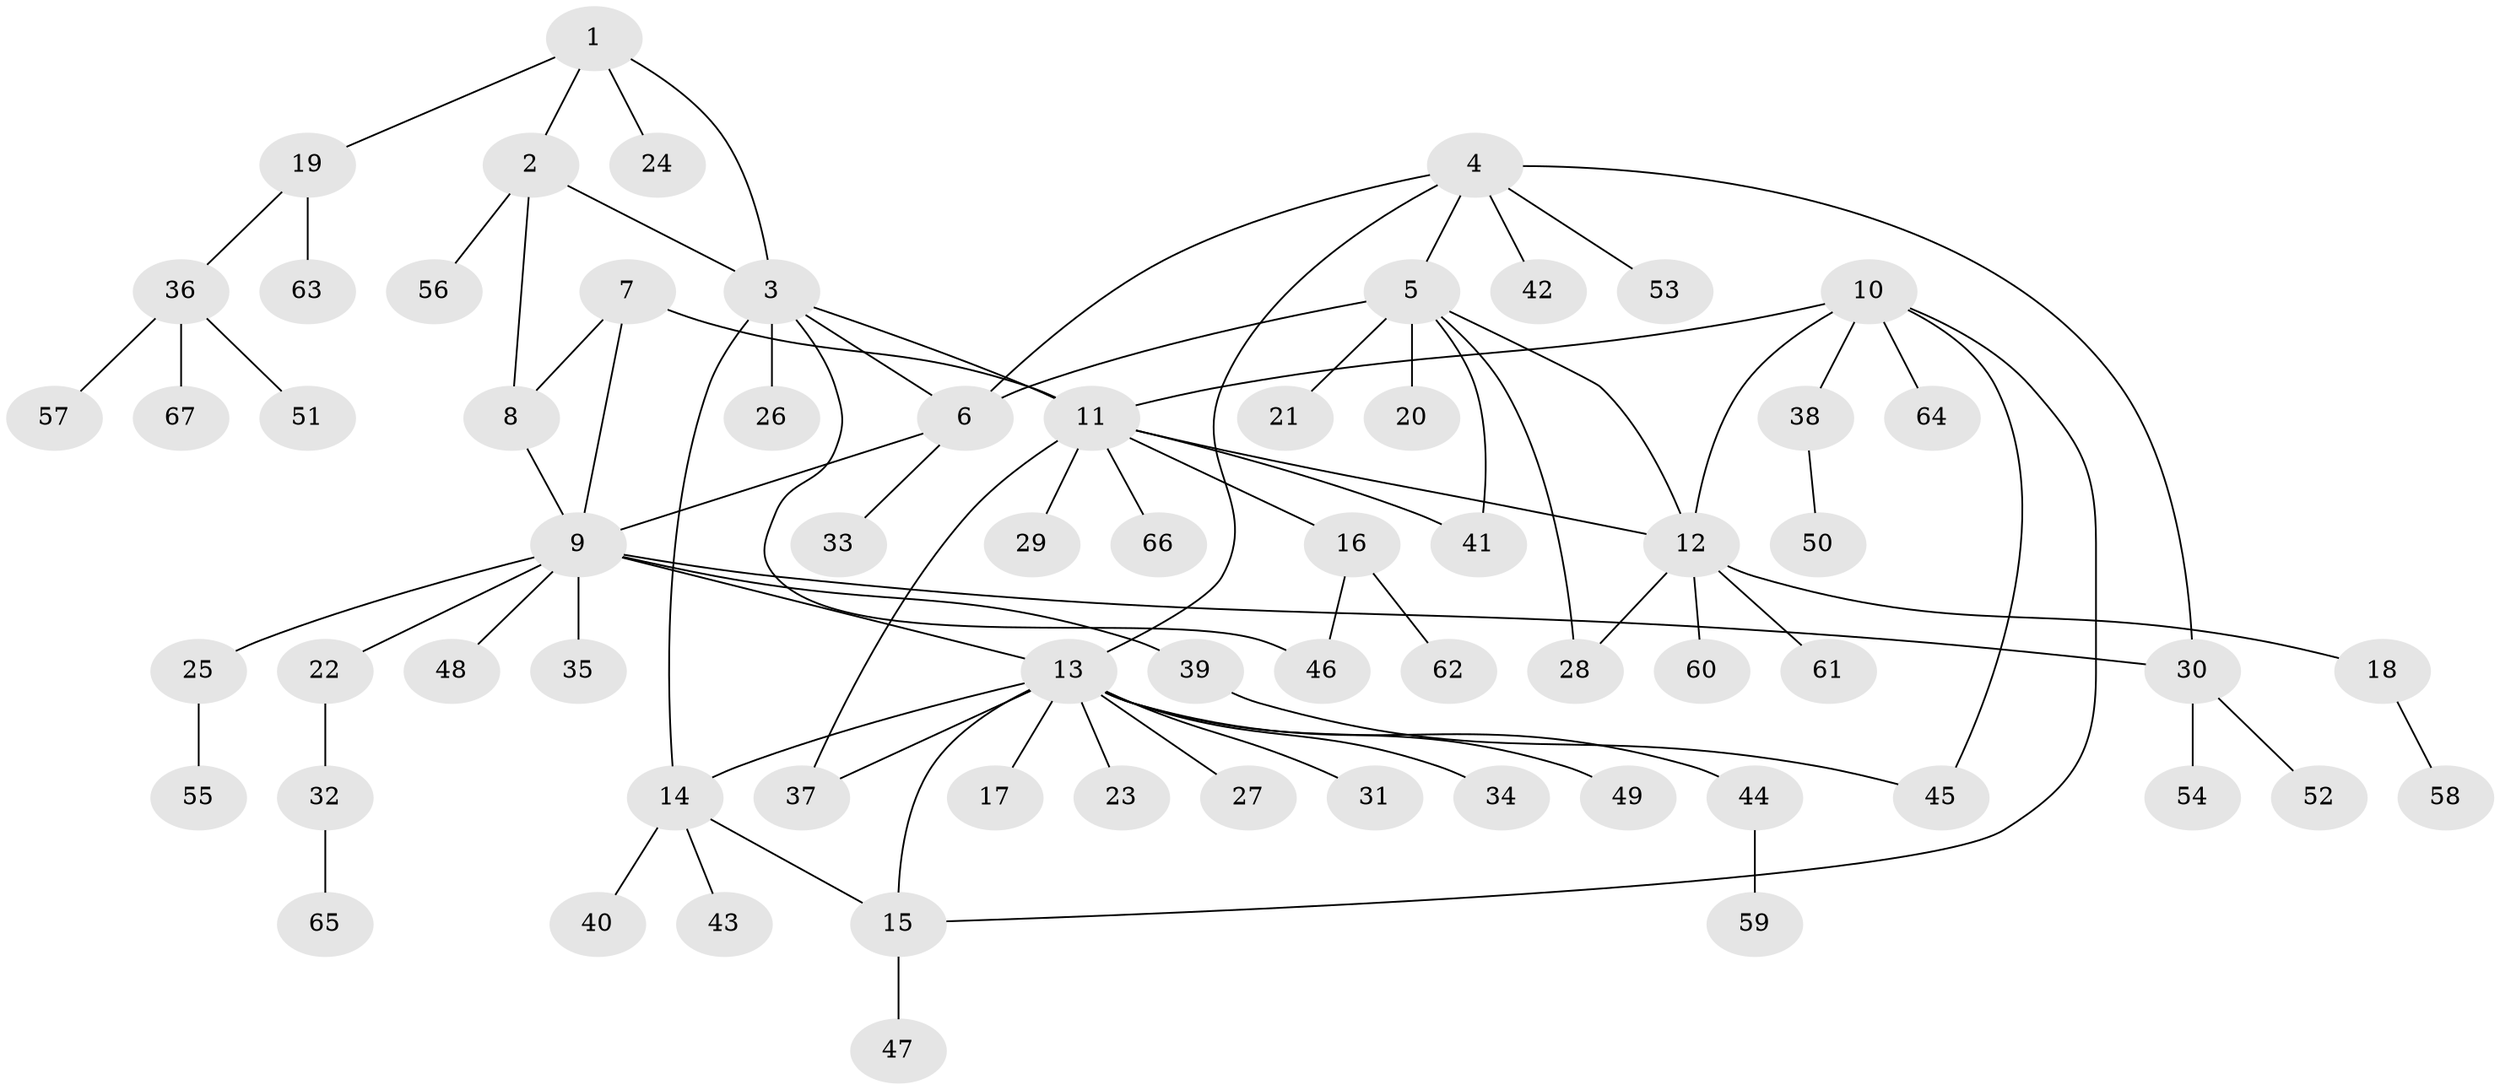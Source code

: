 // Generated by graph-tools (version 1.1) at 2025/26/03/09/25 03:26:35]
// undirected, 67 vertices, 83 edges
graph export_dot {
graph [start="1"]
  node [color=gray90,style=filled];
  1;
  2;
  3;
  4;
  5;
  6;
  7;
  8;
  9;
  10;
  11;
  12;
  13;
  14;
  15;
  16;
  17;
  18;
  19;
  20;
  21;
  22;
  23;
  24;
  25;
  26;
  27;
  28;
  29;
  30;
  31;
  32;
  33;
  34;
  35;
  36;
  37;
  38;
  39;
  40;
  41;
  42;
  43;
  44;
  45;
  46;
  47;
  48;
  49;
  50;
  51;
  52;
  53;
  54;
  55;
  56;
  57;
  58;
  59;
  60;
  61;
  62;
  63;
  64;
  65;
  66;
  67;
  1 -- 2;
  1 -- 3;
  1 -- 19;
  1 -- 24;
  2 -- 3;
  2 -- 8;
  2 -- 56;
  3 -- 6;
  3 -- 11;
  3 -- 14;
  3 -- 26;
  3 -- 46;
  4 -- 5;
  4 -- 6;
  4 -- 13;
  4 -- 30;
  4 -- 42;
  4 -- 53;
  5 -- 6;
  5 -- 12;
  5 -- 20;
  5 -- 21;
  5 -- 28;
  5 -- 41;
  6 -- 9;
  6 -- 33;
  7 -- 8;
  7 -- 9;
  7 -- 11;
  8 -- 9;
  9 -- 13;
  9 -- 22;
  9 -- 25;
  9 -- 30;
  9 -- 35;
  9 -- 39;
  9 -- 48;
  10 -- 11;
  10 -- 12;
  10 -- 15;
  10 -- 38;
  10 -- 45;
  10 -- 64;
  11 -- 12;
  11 -- 16;
  11 -- 29;
  11 -- 37;
  11 -- 41;
  11 -- 66;
  12 -- 18;
  12 -- 28;
  12 -- 60;
  12 -- 61;
  13 -- 14;
  13 -- 15;
  13 -- 17;
  13 -- 23;
  13 -- 27;
  13 -- 31;
  13 -- 34;
  13 -- 37;
  13 -- 44;
  13 -- 49;
  14 -- 15;
  14 -- 40;
  14 -- 43;
  15 -- 47;
  16 -- 46;
  16 -- 62;
  18 -- 58;
  19 -- 36;
  19 -- 63;
  22 -- 32;
  25 -- 55;
  30 -- 52;
  30 -- 54;
  32 -- 65;
  36 -- 51;
  36 -- 57;
  36 -- 67;
  38 -- 50;
  39 -- 45;
  44 -- 59;
}
